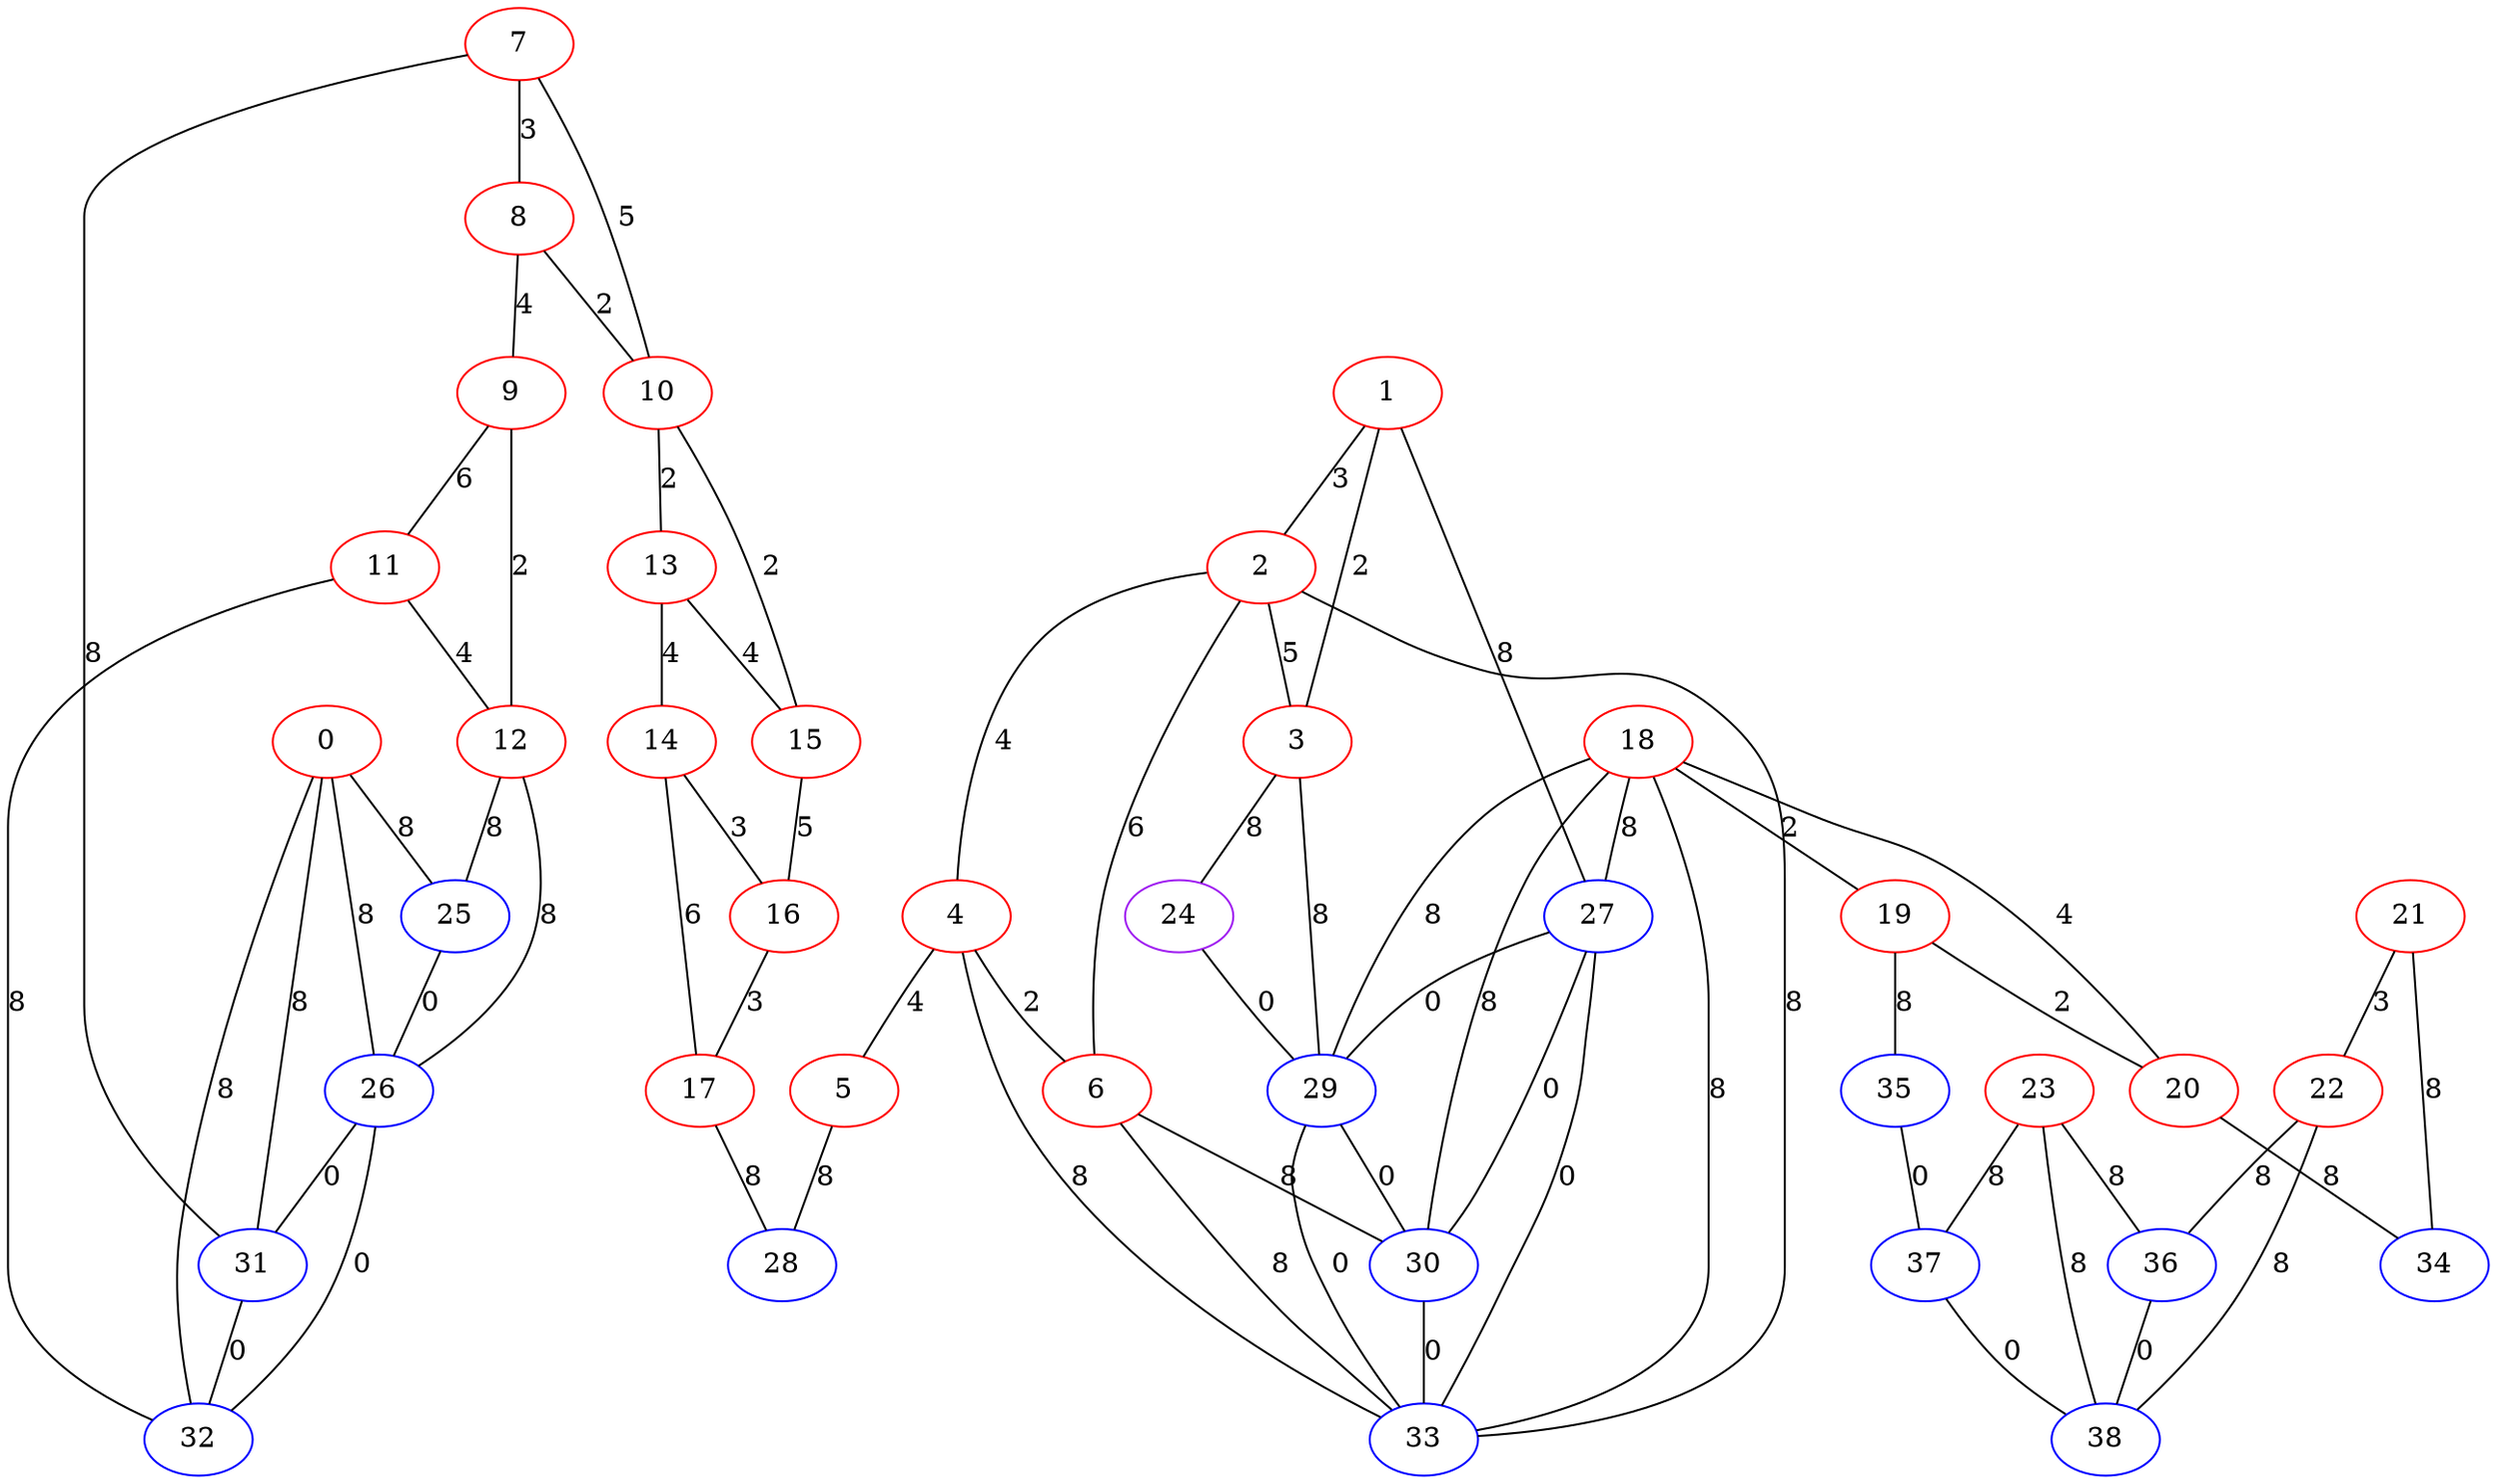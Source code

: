 graph "" {
0 [color=red, weight=1];
1 [color=red, weight=1];
2 [color=red, weight=1];
3 [color=red, weight=1];
4 [color=red, weight=1];
5 [color=red, weight=1];
6 [color=red, weight=1];
7 [color=red, weight=1];
8 [color=red, weight=1];
9 [color=red, weight=1];
10 [color=red, weight=1];
11 [color=red, weight=1];
12 [color=red, weight=1];
13 [color=red, weight=1];
14 [color=red, weight=1];
15 [color=red, weight=1];
16 [color=red, weight=1];
17 [color=red, weight=1];
18 [color=red, weight=1];
19 [color=red, weight=1];
20 [color=red, weight=1];
21 [color=red, weight=1];
22 [color=red, weight=1];
23 [color=red, weight=1];
24 [color=purple, weight=4];
25 [color=blue, weight=3];
26 [color=blue, weight=3];
27 [color=blue, weight=3];
28 [color=blue, weight=3];
29 [color=blue, weight=3];
30 [color=blue, weight=3];
31 [color=blue, weight=3];
32 [color=blue, weight=3];
33 [color=blue, weight=3];
34 [color=blue, weight=3];
35 [color=blue, weight=3];
36 [color=blue, weight=3];
37 [color=blue, weight=3];
38 [color=blue, weight=3];
0 -- 32  [key=0, label=8];
0 -- 25  [key=0, label=8];
0 -- 26  [key=0, label=8];
0 -- 31  [key=0, label=8];
1 -- 27  [key=0, label=8];
1 -- 2  [key=0, label=3];
1 -- 3  [key=0, label=2];
2 -- 3  [key=0, label=5];
2 -- 4  [key=0, label=4];
2 -- 6  [key=0, label=6];
2 -- 33  [key=0, label=8];
3 -- 24  [key=0, label=8];
3 -- 29  [key=0, label=8];
4 -- 33  [key=0, label=8];
4 -- 5  [key=0, label=4];
4 -- 6  [key=0, label=2];
5 -- 28  [key=0, label=8];
6 -- 33  [key=0, label=8];
6 -- 30  [key=0, label=8];
7 -- 8  [key=0, label=3];
7 -- 10  [key=0, label=5];
7 -- 31  [key=0, label=8];
8 -- 9  [key=0, label=4];
8 -- 10  [key=0, label=2];
9 -- 11  [key=0, label=6];
9 -- 12  [key=0, label=2];
10 -- 15  [key=0, label=2];
10 -- 13  [key=0, label=2];
11 -- 32  [key=0, label=8];
11 -- 12  [key=0, label=4];
12 -- 26  [key=0, label=8];
12 -- 25  [key=0, label=8];
13 -- 14  [key=0, label=4];
13 -- 15  [key=0, label=4];
14 -- 16  [key=0, label=3];
14 -- 17  [key=0, label=6];
15 -- 16  [key=0, label=5];
16 -- 17  [key=0, label=3];
17 -- 28  [key=0, label=8];
18 -- 33  [key=0, label=8];
18 -- 19  [key=0, label=2];
18 -- 20  [key=0, label=4];
18 -- 27  [key=0, label=8];
18 -- 29  [key=0, label=8];
18 -- 30  [key=0, label=8];
19 -- 35  [key=0, label=8];
19 -- 20  [key=0, label=2];
20 -- 34  [key=0, label=8];
21 -- 34  [key=0, label=8];
21 -- 22  [key=0, label=3];
22 -- 36  [key=0, label=8];
22 -- 38  [key=0, label=8];
23 -- 36  [key=0, label=8];
23 -- 37  [key=0, label=8];
23 -- 38  [key=0, label=8];
24 -- 29  [key=0, label=0];
25 -- 26  [key=0, label=0];
26 -- 32  [key=0, label=0];
26 -- 31  [key=0, label=0];
27 -- 33  [key=0, label=0];
27 -- 29  [key=0, label=0];
27 -- 30  [key=0, label=0];
29 -- 33  [key=0, label=0];
29 -- 30  [key=0, label=0];
30 -- 33  [key=0, label=0];
31 -- 32  [key=0, label=0];
35 -- 37  [key=0, label=0];
36 -- 38  [key=0, label=0];
37 -- 38  [key=0, label=0];
}
